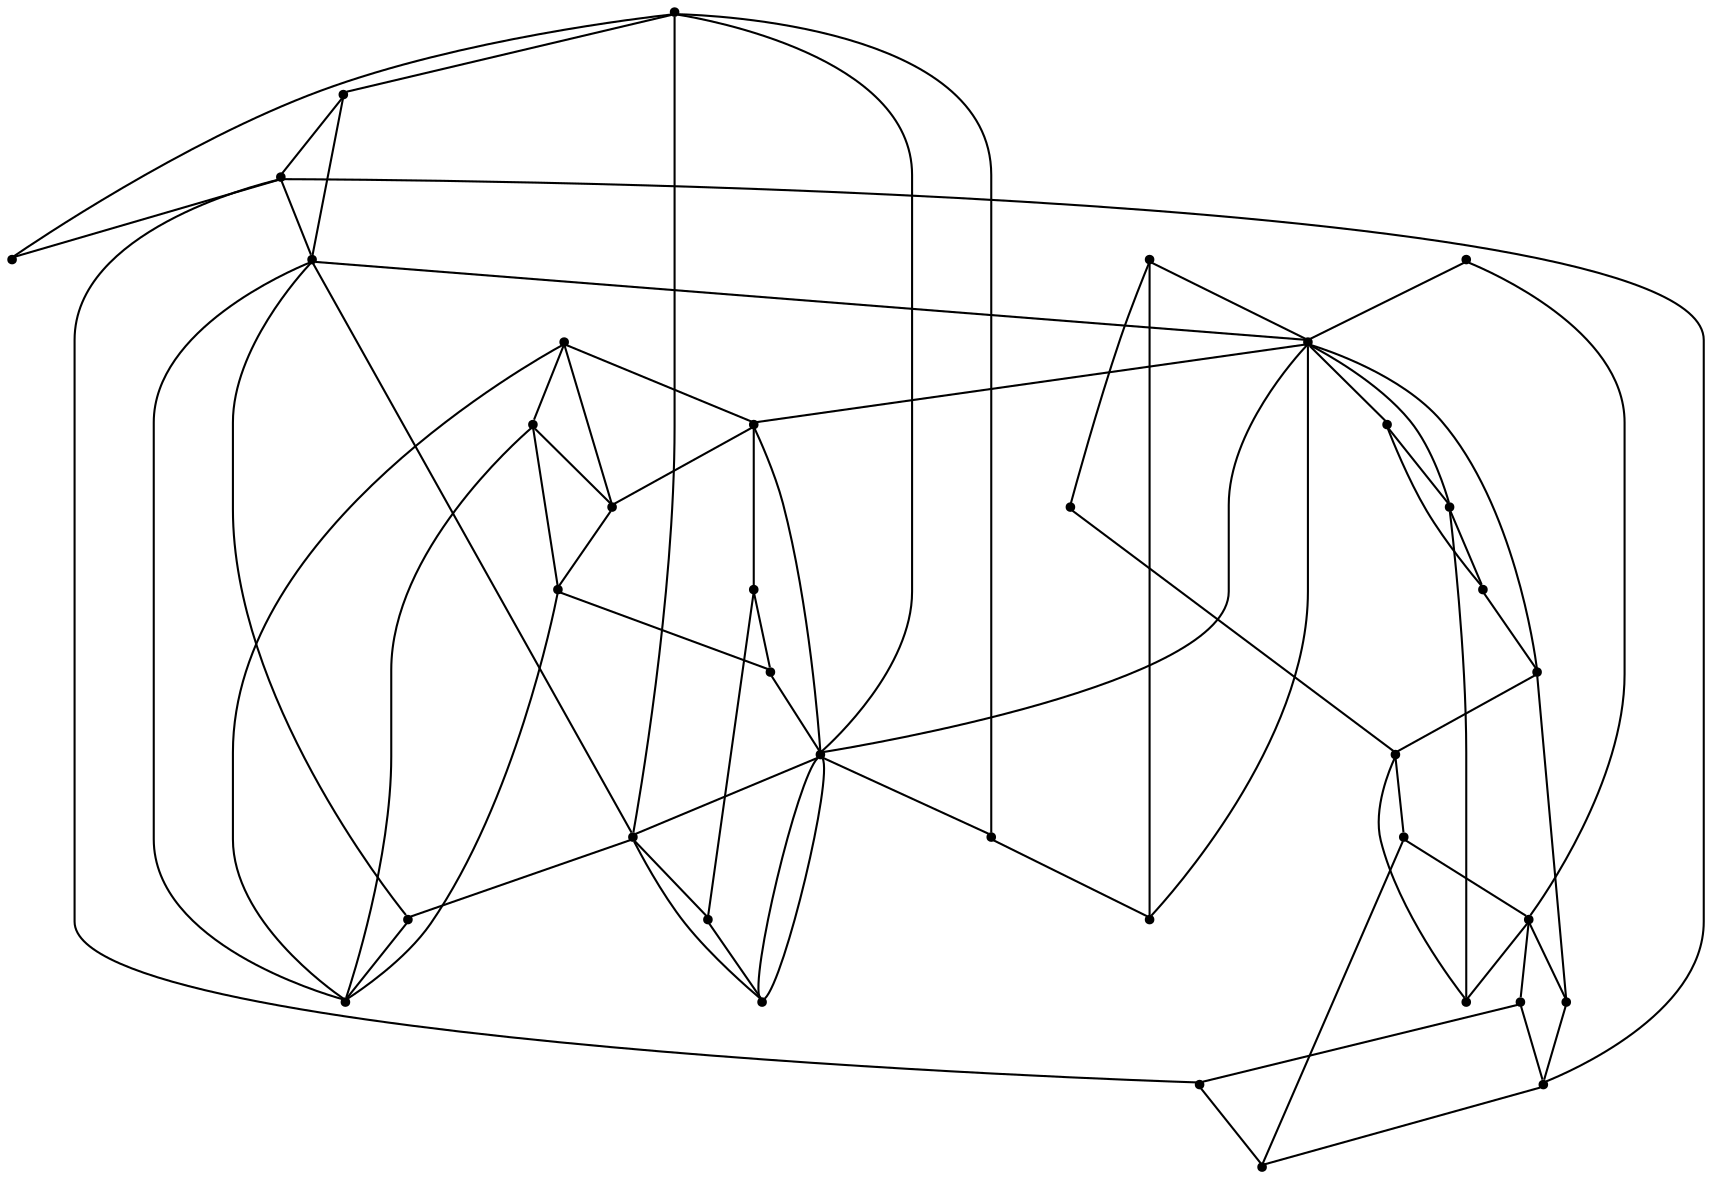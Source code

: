 graph {
  node [shape=point,comment="{\"directed\":false,\"doi\":\"10.1007/978-3-319-50106-2_37\",\"figure\":\"1 (4)\"}"]

  v0 [pos="1633.5986914295454,390.44464446834695"]
  v1 [pos="1596.8804498677387,474.42053836256855"]
  v2 [pos="1591.873307092953,350.9659253451161"]
  v3 [pos="1583.5720935161623,522.9442652102315"]
  v4 [pos="1556.2853496557263,419.6583554887352"]
  v5 [pos="1537.7960951780046,509.03383343825567"]
  v6 [pos="1513.2535412775308,435.7147428807542"]
  v7 [pos="1527.2765678556136,323.29200488500544"]
  v8 [pos="1514.9402240569675,368.55699244097787"]
  v9 [pos="1288.5500686553482,418.55396538535405"]
  v10 [pos="1397.5392812327832,385.19279039391404"]
  v11 [pos="1360.9585178300397,421.9002012674552"]
  v12 [pos="1465.628296370091,441.66145882203773"]
  v13 [pos="1468.3005996238455,498.1656886369253"]
  v14 [pos="1443.5872790276437,310.2817197219348"]
  v15 [pos="1432.206255822282,553.1071846767622"]
  v16 [pos="1428.7589051394166,463.50228650219486"]
  v17 [pos="1415.499384692632,505.73338065578787"]
  v18 [pos="1391.7769942036255,354.8144479312345"]
  v19 [pos="1389.828645085362,279.25638893564974"]
  v20 [pos="1370.4245440422203,472.8109842145333"]
  v21 [pos="1369.4379697416373,523.0775449002756"]
  v22 [pos="1356.5025912540677,543.2640765803426"]
  v23 [pos="1354.166734318353,361.390427141925"]
  v24 [pos="1340.017580113766,318.3726585201156"]
  v25 [pos="1325.2027505585083,493.9816220315313"]
  v26 [pos="1319.2581237416023,276.1183707754235"]
  v27 [pos="1305.7580483106665,510.30075354533574"]
  v28 [pos="1302.2792531552495,327.68845420258816"]
  v29 [pos="1277.8077593115531,309.2900069137626"]
  v30 [pos="1249.1457887415647,504.0541583014529"]
  v31 [pos="1584.449263944096,304.2809224942092"]
  v32 [pos="1489.7623264810647,266.2126884686106"]
  v33 [pos="1445.2812108866983,259.96186464677544"]
  v34 [pos="1245.3524852722142,357.05128618343207"]
  v35 [pos="1236.2052595921616,424.8964507879137"]
  v36 [pos="1222.1154969697045,464.69417319598676"]

  v36 -- v9 [id="-6",pos="1222.1154969697045,464.69417319598676 1225.645131065071,458.32240568595313 1225.645131065071,458.32240568595313 1225.645131065071,458.32240568595313 1229.1791209670496,451.95063817591955 1236.2385799230353,439.20293816553846 1247.311103919936,431.51430245847735 1258.3920215879725,423.82566675141624 1273.4694713083225,421.1877653670474 1281.0081325800797,419.8709289638391 1288.5500686553482,418.55396538535405 1288.5500686553482,418.55396538535405 1288.5500686553482,418.55396538535405"]
  v36 -- v30 [id="-7",pos="1222.1154969697045,464.69417319598676 1223.9199772929267,468.411379360396 1223.9199772929267,468.411379360396 1223.9199772929267,468.411379360396 1225.7368255633912,472.1244205344913 1229.3541162925542,479.55053467650123 1233.9839889851385,486.4348821395148 1238.6139888545583,493.32339459284225 1244.256443510564,499.6618103865456 1249.1457887415647,504.0541583014529"]
  v1 -- v5 [id="-8",pos="1596.8804498677387,474.42053836256855 1595.2774911758916,475.6112394946495 1594.9483316930925,475.8559041108305 1594.070573072295,476.5083430873133 1591.2660694981466,478.59614781205806 1585.6359509951744,482.77175726154763 1575.7927182892097,488.5434482281906 1565.941091912109,494.31097420451965 1551.863888002147,501.6703849138691 1544.8335525414668,505.3500743716342 1537.7960951780046,509.03383343825567 1537.7960951780046,509.03383343825567 1537.7960951780046,509.03383343825567"]
  v34 -- v29 [id="-13",pos="1245.3524852722142,357.05128618343207 1245.9068173034955,353.536082049246 1245.9068173034955,353.536082049246 1245.9068173034955,353.536082049246 1246.4694476232864,350.02308758549367 1247.5903842504651,342.9928700800367 1252.9953997547868,335.0375478176105 1258.4004152591087,327.0738637807374 1268.1061698060105,318.185074986895 1272.9569486616774,313.73025221727954 1277.8077275173441,309.29208940891954 1272.9569486616774,313.73025221727954 1272.9569486616774,313.73025221727954 1277.8077593115531,309.2900069137626 1277.8077593115531,309.2900069137626 1277.8077593115531,309.2900069137626"]
  v9 -- v34 [id="-26",pos="1288.5500686553482,418.55396538535405 1283.4378460203166,413.5491731313912 1283.4378460203166,413.5491731313912 1283.4378460203166,413.5491731313912 1278.3286438351254,408.5442854959709 1268.1019729704424,398.53447843131096 1260.8966421842576,388.2788097628553 1253.703901904777,378.03147107502747 1249.528177691391,367.5382389895847 1247.4404427615334,362.29581973099647 1245.3483838192724,357.0492036882751 1247.4404427615334,362.29581973099647 1247.4404427615334,362.29581973099647 1245.3524852722142,357.05128618343207 1245.3524852722142,357.05128618343207 1245.3524852722142,357.05128618343207"]
  v9 -- v15 [id="-30",pos="1288.5500686553482,418.55396538535405 1283.4378460203166,430.1098422895816 1283.4378460203166,430.1098422895816 1283.4378460203166,430.1098422895816 1278.3286438351254,441.66568739999 1268.1019729704424,464.78160619875905 1269.9606624197522,484.4595003594256 1271.8234215277946,504.13739452009213 1285.7798074441305,520.38142903297 1300.5905673406553,531.370549316318 1315.3970032247767,542.359669599666 1331.0662067602232,548.089678869351 1353.1489381046804,550.840098579833 1375.231542272302,553.5863215061819 1403.7194077546335,553.348789883014 1417.9634676726348,553.227941576273 1432.206255822282,553.1071846767622 1432.206255822282,553.1071846767622 1432.206255822282,553.1071846767622"]
  v9 -- v24 [id="-33",pos="1288.5500686553482,418.55396538535405 1295.793965816867,412.65319151279994 1295.793965816867,412.65319151279994 1295.793965816867,412.65319151279994 1303.0450802637943,406.75232225878835 1317.5349730046155,394.9422537701373 1325.9904520827413,380.57348230071955 1334.450127996435,366.20467903748255 1336.867123753132,349.2730395969841 1338.1965032135245,338.4756042495322 1339.5258826739168,327.68236568621336 1339.7718426735723,323.03166119656873 1340.017580113766,318.3726585201156"]
  v27 -- v20 [id="-37",pos="1305.7580483106665,510.30075354533574 1311.096391359032,509.71733696320064 1311.096391359032,509.71733696320064 1311.096391359032,509.71733696320064 1316.4347662016064,509.13392038106554 1327.1155855454879,507.9670872167953 1337.8922962232577,501.71616801350257 1348.6732037365957,495.46941380052374 1359.545805748254,484.14273853883634 1364.9883384190175,478.4752359176788 1370.4245440422203,472.8109842145333 1370.4245440422203,472.8109842145333 1370.4245440422203,472.8109842145333"]
  v25 -- v20 [id="-40",pos="1325.2027505585083,493.9816220315313 1328.699064323001,494.1149653092138 1328.699064323001,494.1149653092138 1328.699064323001,494.1149653092138 1332.19134022297,494.24834038071555 1339.1799616816404,494.51086194576675 1346.7144261178296,490.9811757269397 1354.253214566422,487.4556544984265 1362.3378459925336,480.13376049572116 1366.384231364322,476.4706992053924 1370.4245440422203,472.8109842145333 1370.4245440422203,472.8109842145333 1370.4245440422203,472.8109842145333"]
  v24 -- v23 [id="-44",pos="1340.017580113766,318.3726585201156 1342.0929470963813,320.8896798039243 1342.0929470963813,320.8896798039243 1342.0929470963813,320.8896798039243 1344.1683458732055,323.4067328815523 1348.3190162500184,328.44497223330285 1350.681834674837,335.61686299707014 1353.0363866053551,342.7887537608374 1353.599016925146,352.08593416217434 1353.886563749976,356.74080364213285 1354.166734318353,361.390427141925 1354.166734318353,361.390427141925 1354.166734318353,361.390427141925"]
  v4 -- v10 [id="-46",pos="1556.2853496557263,419.6583554887352 1544.1595328732014,411.50365293187923 1529.3930646770161,404.2843483488081 1512.2409275199002,398.45925425510757 1476.4058485686032,386.28921177718377 1435.964266534299,382.1779351263149 1397.5392812327832,385.19279039391404"]
  v23 -- v19 [id="-48",pos="1354.166734318353,361.390427141925 1356.0827805204262,351.58162060218376 1356.0827805204262,351.58162060218376 1356.0827805204262,351.58162060218376 1357.999716960347,341.7634984734199 1361.8295201814565,322.14811096128074 1367.7721121689963,308.4586144388557 1373.7189009921044,294.77741610323926 1381.770212087342,287.0096137863952 1385.7958676349608,283.138239392734 1389.8297896768804,279.2543064404929 1385.7958676349608,283.138239392734 1385.7958676349608,283.138239392734 1389.828645085362,279.25638893564974 1389.828645085362,279.25638893564974 1389.828645085362,279.25638893564974"]
  v22 -- v20 [id="-49",pos="1356.5025912540677,543.2640765803426 1355.1658355372224,538.1425056284952 1355.1658355372224,538.1425056284952 1355.1658355372224,538.1425056284952 1353.8406529123981,533.0209028828286 1351.1736274973127,522.7777291853147 1353.490662261389,511.03849732581875 1355.811893861033,499.2909354856951 1363.1171856398391,486.0514804739035 1366.7718663586083,479.4296863697603 1370.4245440422203,472.8109842145333 1370.4245440422203,472.8109842145333 1370.4245440422203,472.8109842145333"]
  v1 -- v4 [id="-56",pos="1596.8804498677387,474.42053836256855 1593.5045037975665,454.5041827856912 1579.580964761942,435.3224602971017 1556.2853496557263,419.6583554887352"]
  v21 -- v16 [id="-60",pos="1369.4379697416373,523.0775449002756 1372.2269895360762,517.1100040074227 1372.2269895360762,517.1100040074227 1372.2269895360762,517.1100040074227 1375.0190297803556,511.1424631145698 1380.5949709514493,499.2115463191779 1390.4839873181566,489.2850708546148 1400.368934026131,479.35446219355697 1414.5628862709862,471.4282948633279 1421.6639320521465,467.4693602916177 1428.7589051394166,463.50228650219486 1428.7589051394166,463.50228650219486 1428.7589051394166,463.50228650219486"]
  v11 -- v10 [id="-61",pos="1360.9585178300397,421.9002012674552 1362.504447646902,417.87052544804743 1362.504447646902,417.87052544804743 1362.504447646902,417.87052544804743 1364.054733270377,413.83242426655426 1367.1511076817587,405.7645518841957 1373.2478379937982,399.64700775240476 1379.3446954826732,393.52526683648074 1388.441908872206,389.35798736761893 1392.9844110788736,387.2785126235019 1394.40779806628,386.6273752064923 1394.9415681865576,386.3831986751137 1397.5392812327832,385.19279039391404"]
  v20 -- v21 [id="-63",pos="1370.4245440422203,472.8109842145333 1370.6642405827324,477.32916411733953 1370.6642405827324,477.32916411733953 1370.6642405827324,477.32916411733953 1370.8976100756838,481.8464935354824 1371.368418720319,490.88115237176817 1371.205886724683,499.2573612126306 1371.0392850703147,507.63360184731215 1370.234891586436,515.3555892707035 1369.838990097849,519.214468693423 1369.4379697416373,523.0775449002756 1369.4379697416373,523.0775449002756 1369.4379697416373,523.0775449002756"]
  v3 -- v1 [id="-64",pos="1583.5720935161623,522.9442652102315 1595.4227379056993,507.2577872881126 1599.6265482514725,490.5983366887082 1596.8804498677387,474.42053836256855"]
  v3 -- v30 [id="-65",pos="1583.5720935161623,522.9442652102315 1580.4643073190368,527.0520292299951 1576.784774373659,531.1368529414598 1572.554668883197,535.1210436094191 1522.505115551025,582.252964228224 1414.2544824451513,597.5343772774885 1330.9078716001554,569.2302158880308 1286.8831955614164,554.2065172125447 1258.7338166083214,530.2365576252769 1249.1457887415647,504.0541583014529"]
  v22 -- v17 [id="-67",pos="1356.5025912540677,543.2640765803426 1360.0332745583262,542.063700936827 1360.0332745583262,542.063700936827 1360.0332745583262,542.063700936827 1363.2213434680282,540.7468327397995 1369.6015509461652,538.1131281395637 1378.3570401789893,536.5462333484267 1387.108459753081,534.9793385572896 1398.2268945875594,534.4750885849373 1404.8112208865066,529.5160158429696 1411.399871197857,524.5611398851352 1413.454285796841,515.147244373552 1414.4752614313986,510.4423950098269 1415.499384692632,505.73338065578787 1415.499384692632,505.73338065578787 1415.499384692632,505.73338065578787"]
  v18 -- v33 [id="-68",pos="1391.7769942036255,354.8144479312345 1390.484114494992,348.581142503773 1390.484114494992,348.581142503773 1390.484114494992,348.581142503773 1389.1838585299051,342.3510482520497 1386.595937106436,329.89089154242225 1395.5140855117315,314.0844035692361 1404.4321067401916,298.2695856154222 1424.8603946329847,279.1209631628103 1435.0702781553955,269.5362076669005 1445.2802888546416,259.95978215161847 1435.0702781553955,269.5362076669005 1435.0702781553955,269.5362076669005 1445.2812108866983,259.96186464677544 1445.2812108866983,259.96186464677544 1445.2812108866983,259.96186464677544"]
  v10 -- v5 [id="-71",pos="1397.5392812327832,385.19279039391404 1407.132452486151,386.8909459675767 1407.132452486151,386.8909459675767 1407.132452486151,386.8909459675767 1416.7256555337274,388.5912158302155 1435.9120616288803,392.0000537423017 1457.5946946491822,395.8630981553351 1479.2813973282168,399.7303393525016 1503.4644541092357,404.06014882506224 1521.6381510641318,415.5493222966294 1539.7993846891593,427.0426925523296 1551.9596521592,445.6954268070362 1553.6474159417378,462.46873302796877 1555.3393765598437,479.2420392489014 1546.5672271615824,494.13588564224074 1542.1789904562502,501.5911547164478 1537.7960951780046,509.03383343825567 1537.7960951780046,509.03383343825567 1537.7960951780046,509.03383343825567"]
  v10 -- v6 [id="-73",pos="1397.5392812327832,385.19279039391404 1402.3649744576683,388.2119791549181 1402.3649744576683,388.2119791549181 1402.3649744576683,388.2119791549181 1407.1948963123302,391.2290854207652 1416.8548671984895,397.2716597269063 1435.3369679792204,401.4597641473375 1453.8106750888153,405.64786856776874 1481.1192297765215,407.9774016998145 1495.5756750096336,413.3781859717878 1510.0280505840133,418.77897024376114 1511.6449768692355,427.24690425298644 1512.4492431762785,431.48085536068953 1513.2535412775308,435.7147428807542 1513.2535412775308,435.7147428807542 1513.2535412775308,435.7147428807542"]
  v16 -- v15 [id="-87",pos="1428.7589051394166,463.50228650219486 1430.4944556178543,473.6496654224896 1430.4944556178543,473.6496654224896 1430.4944556178543,473.6496654224896 1432.232327073538,483.80117753927897 1435.699549136934,504.09580820459166 1436.2704459510257,519.0313362948891 1436.8497364362536,533.9668643851865 1434.5285048366093,543.5349599198407 1433.3658542074209,548.3231408836625 1433.0037976541535,549.8181558109522 1432.8680264466782,550.378786408686 1432.206255822282,553.1071846767622"]
  v15 -- v3 [id="-96",pos="1432.206255822282,553.1071846767622 1444.2509195489479,553.3028955050133 1444.2509195489479,553.3028955050133 1444.2509195489479,553.3028955050133 1456.2986355196635,553.494596337819 1480.3899978023621,553.8821470968346 1499.4014085720105,552.0902156534712 1518.4044256705226,550.2941351167036 1532.3399545858535,546.3310355546795 1545.5171280317193,541.1094412476606 1558.6941743007496,535.8878469406417 1571.1337221013198,529.4160560754366 1577.3512704069853,526.182243137991 1583.5731427250544,522.9442652102315 1577.3512704069853,526.182243137991 1577.3512704069853,526.182243137991 1583.5720935161623,522.9442652102315 1583.5720935161623,522.9442652102315 1583.5720935161623,522.9442652102315"]
  v33 -- v14 [id="-100",pos="1445.2812108866983,259.96186464677544 1446.342978491209,265.43143484656605 1446.342978491209,265.43143484656605 1446.342978491209,265.43143484656605 1447.409737786509,270.8988907573806 1449.5351170596437,281.8379993631429 1449.251767070382,290.2267349687661 1448.9724867398527,298.6154705743894 1446.2804074881942,304.4455031992459 1444.934367862365,307.3667511002353 1443.5872790276437,310.2817197219348 1443.5872790276437,310.2817197219348 1443.5872790276437,310.2817197219348"]
  v13 -- v12 [id="-109",pos="1468.3005996238455,498.1656886369253 1466.5086462189097,491.314692890242 1466.5086462189097,491.314692890242 1466.5086462189097,491.314692890242 1464.7125277726147,484.46783034005335 1461.1285573743255,470.7658388466867 1460.6784785538598,461.3477783447896 1460.232596568962,451.93388283320644 1462.9330694917567,446.7956519201035 1464.279109117586,444.2285871648898 1465.628296370091,441.66145882203773 1465.628296370091,441.66145882203773 1465.628296370091,441.66145882203773"]
  v32 -- v7 [id="-112",pos="1489.7623264810647,266.2126884686106 1494.5005220431976,268.8276506124338 1494.5005220431976,268.8276506124338 1494.5005220431976,268.8276506124338 1499.2304829052384,271.43639706460556 1508.698671123621,276.66628955843294 1514.9496669369955,286.1760434348738 1521.2048595859383,295.6857655174954 1524.242732653038,309.49197715016663 1525.7596979456391,316.38881958412185 1527.2765678556136,323.29200488500544 1527.2765678556136,323.29200488500544 1527.2765678556136,323.29200488500544"]
  v33 -- v19 [id="-120",pos="1445.2812108866983,259.96186464677544 1438.1375290714716,261.18498876792137 1438.1375290714716,261.18498876792137 1438.1375290714716,261.18498876792137 1431.0030357826022,262.41432858071903 1416.7257827105627,264.8688114221811 1407.4825703139954,268.0818312018765 1398.2394850942637,271.2989205904282 1394.0262437144359,275.2786801137079 1391.9301151134423,277.2664932771004 1389.828645085362,279.25638893564974 1389.828645085362,279.25638893564974 1389.828645085362,279.25638893564974"]
  v5 -- v13 [id="-133",pos="1537.7960951780046,509.03383343825567 1530.318733140908,509.61725002039077 1530.318733140908,509.61725002039077 1530.318733140908,509.61725002039077 1522.8467125308982,510.20066660252587 1507.9026713108785,511.36749976679613 1496.3174974904975,509.55474337186337 1484.7365205056844,507.7461519672445 1476.5184805792428,502.95793920960347 1472.4095242044398,500.5576012422217 1468.3005996238455,498.1656886369253 1468.3005996238455,498.1656886369253 1468.3005996238455,498.1656886369253"]
  v4 -- v2 [id="-138",pos="1556.2853496557263,419.6583554887352 1560.8028934084475,414.9284525954885 1560.8028934084475,414.9284525954885 1560.8028934084475,414.9284525954885 1565.3244114372746,410.198581496061 1574.359181000628,400.73470610071126 1580.2975761526,389.2830175419691 1586.227704810271,377.8354939735408 1589.0489957266916,364.40851901616696 1590.4618031911036,357.6825365665384 1591.8744834786803,350.9648840975376 1590.4618031911036,357.6825365665384 1590.4618031911036,357.6825365665384 1591.873307092953,350.9659253451161 1591.873307092953,350.9659253451161 1591.873307092953,350.9659253451161"]
  v31 -- v2 [id="-140",pos="1584.449263944096,304.2809224942092 1586.761084457921,309.19623104406196 1586.761084457921,309.19623104406196 1586.761084457921,309.19623104406196 1589.0698527276966,314.10112711813 1593.6955285847127,323.9359092081494 1594.929143888052,331.716206495935 1596.1708985088567,339.4923387934068 1594.0163957404163,345.23067804371954 1592.9454396095484,348.10194606094245 1591.873307092953,350.9659253451161 1591.873307092953,350.9659253451161 1591.873307092953,350.9659253451161"]
  v2 -- v10 [id="-143",pos="1591.873307092953,350.9659253451161 1587.7988474347508,354.4695803744814 1587.7988474347508,354.4695803744814 1587.7988474347508,354.4695803744814 1583.731477885122,357.9742448576059 1575.592669127132,364.9794406273604 1563.3199773346014,370.71361488735926 1551.042961529667,376.44362415704427 1534.6403291844929,380.9026119169736 1514.9705239380005,381.30267354384046 1495.300718691508,381.7027351707073 1472.3595437081292,378.03970567419765 1452.2522501478752,378.0063539578674 1432.1323660809169,377.9813640159841 1414.8337729303794,381.58605185428024 1406.1824415257443,383.38631327827136 1397.5392812327832,385.19279039391404 1397.5392812327832,385.19279039391404 1397.5392812327832,385.19279039391404"]
  v1 -- v15 [id="-144",pos="1596.8804498677387,474.42053836256855 1592.416129620631,480.5255875234178 1592.416129620631,480.5255875234178 1592.416129620631,480.5255875234178 1587.9529857592506,486.63899845871407 1579.0181771885182,498.8532935645458 1569.4333678120777,508.3296957246564 1559.8485584356374,517.8060978847669 1549.6134938998182,524.5404103150233 1536.7739749519283,531.4539127102339 1523.9427224983392,538.3632819089501 1508.5070156326794,545.4518092788013 1490.6415953267826,549.0898488334276 1472.7804990332893,552.727888388054 1452.4938861351272,552.9154083336362 1442.350643274464,553.0112666984937 1432.206255822282,553.1071846767622 1432.206255822282,553.1071846767622 1432.206255822282,553.1071846767622"]
  v31 -- v8 [id="-146",pos="1584.449263944096,304.2809224942092 1579.5141668465617,312.5884089948926 1579.5141668465617,312.5884089948926 1579.5141668465617,312.5884089948926 1574.5883536580113,320.89378120659984 1564.7200671154737,337.5087224141474 1553.1348932950928,348.2227943676833 1541.5539163102799,358.9327013309054 1528.2476583764874,363.7500690207436 1521.5965642389574,366.15460377225844 1514.9402240569675,368.55699244097787 1514.9402240569675,368.55699244097787 1514.9402240569675,368.55699244097787"]
  v14 -- v7 [id="-148",pos="1443.5872790276437,310.2817197219348 1472.6223723131534,311.6377887326565 1501.1661906401562,315.98237741095966 1527.2765678556136,323.29200488500544"]
  v2 -- v0 [id="-149",pos="1591.873307092953,350.9659253451161 1609.2394785375138,361.94538818641263 1623.5436929757989,375.10620600224803 1633.5986914295454,390.44464446834695"]
  v9 -- v29 [id="-152",pos="1288.5500686553482,418.55396538535405 1288.1510195400851,407.6315485346665 1288.1510195400851,407.6315485346665 1288.1510195400851,407.6315485346665 1287.7468515571973,396.7090998901598 1286.950851744455,374.86006940465165 1285.158930133728,356.6490466799507 1283.3710781817338,338.43385896493584 1280.583107596187,323.8650725789942 1279.1996779807514,316.57233350848605 1277.8077275173441,309.29208940891954 1279.1996779807514,316.57233350848605 1279.1996779807514,316.57233350848605 1277.8077593115531,309.2900069137626 1277.8077593115531,309.2900069137626 1277.8077593115531,309.2900069137626"]
  v24 -- v14 [id="-153",pos="1340.017580113766,318.3726585201156 1372.9748783915081,311.33812741402886 1408.6355267059073,308.64292096377005 1443.5872790276437,310.2817197219348"]
  v7 -- v2 [id="-159",pos="1527.2765678556136,323.29200488500544 1551.345893943408,330.02145350115336 1573.3563897767701,339.24779388300385 1591.873307092953,350.9659253451161"]
  v18 -- v8 [id="-162",pos="1391.7769942036255,354.8144479312345 1402.1392588881063,353.61463481929354 1411.939674779865,353.0152674970958 1420.809685248793,353.0152674970958 1448.3782797738268,353.0152674970958 1482.6249255747853,358.261003112575 1514.9402240569675,368.55699244097787"]
  v35 -- v23 [id="-164",pos="1236.2052595921616,424.8964507879137 1259.4161615245278,393.3336491911856 1307.8348471449708,372.15503251708327 1354.166734318353,361.390427141925"]
  v26 -- v33 [id="-167",pos="1319.2581237416023,276.1183707754235 1358.5246224509133,263.4378859987511 1401.4274745082591,257.02789120256205 1445.2812108866983,259.96186464677544"]
  v32 -- v31 [id="-168",pos="1489.7623264810647,266.2126884686106 1521.6268807420809,273.1164006402332 1553.5233992759543,285.42065568484577 1584.449263944096,304.2809224942092"]
  v36 -- v35 [id="-174",pos="1222.1154969697045,464.69417319598676 1222.3502070784134,449.95971904736973 1227.5125655231107,436.71642426556673 1236.2052595921616,424.8964507879137"]
  v33 -- v32 [id="-176",pos="1445.2812108866983,259.96186464677544 1460.0249686228524,260.9474833180569 1474.886503178766,262.99264984181923 1489.7623264810647,266.2126884686106"]
  v29 -- v19 [id="-177",pos="1277.8077593115531,309.2900069137626 1310.880767934448,292.78906601858966 1349.6917212917715,282.684354065051 1389.828645085362,279.25638893564974"]
  v9 -- v22 [id="-178",pos="1288.5500686553482,418.55396538535405 1286.6924284149306,428.23454745230225 1286.6924284149306,428.23454745230225 1286.6924284149306,428.23454745230225 1284.8338661424564,437.91096452893663 1281.1208112562404,457.27216045665233 1282.6127227122686,474.73723659551933 1284.1046341682968,492.2023127343863 1290.8055816253018,507.77123729058536 1303.9910215654684,518.8770408903604 1317.1723918469022,529.9828444901354 1336.8380002578265,536.6254953396672 1346.672839292655,539.9468048675235 1356.5025912540677,543.2640765803426 1356.5025912540677,543.2640765803426 1356.5025912540677,543.2640765803426"]
  v30 -- v9 [id="-179",pos="1249.1457887415647,504.0541583014529 1240.4705254574087,480.367409299409 1246.8944294282328,454.888523401313 1270.5941302368587,432.56845832753845 1275.9345829411757,427.53936216300025 1281.937937827935,422.872867104777 1288.5500686553482,418.55396538535405"]
  v29 -- v28 [id="-183",pos="1277.8077593115531,309.2900069137626 1280.9081715874586,312.7634339695331 1284.0087428344084,316.2431085107744 1288.0926453726386,319.3143914445211 1292.1684085934032,322.381509387954 1297.2275031054485,325.0319057432645 1302.2792531552495,327.68845420258816"]
  v23 -- v18 [id="-185",pos="1354.166734318353,361.390427141925 1367.0852640102314,358.389840207103 1379.8057874288913,356.2004466709751 1391.7769942036255,354.8144479312345"]
  v27 -- v11 [id="-197",pos="1305.7580483106665,510.30075354533574 1290.982945725282,490.41569277268377 1292.6823387624574,467.0522286615916 1313.9551994418944,447.2289380880238 1325.770775098178,436.2187832933994 1342.1491888166101,427.67907455389764 1360.9585178300397,421.9002012674552"]
  v26 -- v9 [id="-201",pos="1319.2581237416023,276.1183707754235 1319.7432447480646,278.9557823494365 1319.8433517953326,279.5383842149548 1320.1103039213806,281.09198918967047 1320.9646779015698,286.06358869639905 1322.6732986851123,296.0150541028454 1322.9066681780637,314.23857179848807 1323.135840835447,332.45372771968374 1321.8939590378068,358.94929770452256 1315.9180467193933,377.7103852950284 1309.9462040597123,396.47983465998124 1299.244527714826,407.5147698367819 1293.897886377951,413.0364024154961 1288.5500686553482,418.55396538535405 1288.5500686553482,418.55396538535405 1288.5500686553482,418.55396538535405"]
  v27 -- v22 [id="-203",pos="1305.7580483106665,510.30075354533574 1315.6074997437668,523.5660972502044 1332.885730312475,535.2901594404789 1356.5025912540677,543.2640765803426"]
  v25 -- v21 [id="-208",pos="1325.2027505585083,493.9816220315313 1333.2272513968956,505.43623074966433 1347.652386119576,515.5788816113761 1369.4379697416373,523.0775449002756"]
  v1 -- v0 [id="-210",pos="1596.8804498677387,474.42053836256855 1602.2219723369892,468.73637578015536 1602.2219723369892,468.73637578015536 1602.2219723369892,468.73637578015536 1607.5603471795637,463.0522131977423 1618.2411665234451,451.6838562390969 1624.3629506720577,437.68595967052954 1630.4764683263695,423.69222809227614 1632.0434141152812,407.0689569041008 1632.8184297501832,398.75525471176576 1633.5977693974887,390.44568571592544 1632.8184297501832,398.75525471176576 1632.8184297501832,398.75525471176576 1633.5986914295454,390.44464446834695 1633.5986914295454,390.44464446834695 1633.5986914295454,390.44464446834695"]
  v17 -- v13 [id="-214",pos="1415.499384692632,505.73338065578787 1433.7390368135361,506.1534961743655 1452.4617790234988,503.5393935592328 1468.3005996238455,498.1656886369253"]
  v34 -- v28 [id="-220",pos="1245.3524852722142,357.05128618343207 1261.6733261404172,345.4728746847252 1281.1079848879667,336.00662005957315 1302.2792531552495,327.68845420258816"]
  v6 -- v11 [id="-228",pos="1513.2535412775308,435.7147428807542 1505.4181220457208,430.9713521982302 1496.2163153106471,426.74053068715517 1485.7699594701107,423.2295644354243 1446.1870654147071,409.929653826949 1398.701993477789,410.31057280925995 1360.9585178300397,421.9002012674552"]
  v15 -- v5 [id="-230",pos="1432.206255822282,553.1071846767622 1470.7675518281758,551.2007269331483 1507.2179192554743,539.3564851754805 1528.6518263593753,519.381195481255 1532.2585608928239,516.0203297266534 1535.3023730386344,512.557574956905 1537.7960951780046,509.03383343825567"]
  v22 -- v15 [id="-231",pos="1356.5025912540677,543.2640765803426 1380.403352773225,551.3002864380353 1406.7683925273684,554.3703420897781 1432.206255822282,553.1071846767622"]
  v21 -- v11 [id="-237",pos="1369.4379697416373,523.0775449002756 1416.6255673642709,539.271758498483 1480.0440768100855,530.2329346718833 1509.3528687648968,502.34965986086183 1538.6700543908444,474.46641684365954 1522.8467125308982,438.24858309491447 1474.026450489662,421.504431806179 1437.9928956656054,409.146812298208 1393.9995091188384,410.83749881633923 1360.9585178300397,421.9002012674552"]
  v5 -- v6 [id="-238",pos="1537.7960951780046,509.03383343825567 1555.589067714485,483.8681066510022 1545.5676100325354,455.2831440163707 1513.2535412775308,435.7147428807542"]
  v7 -- v8 [id="-250",pos="1527.2765678556136,323.29200488500544 1527.1058647483037,327.0696352027851 1526.9349390815319,330.84937980954095 1524.8803973057124,338.39214547415867 1522.8217858711605,345.94324111940415 1518.883627986294,357.24909142952214 1516.9167110500625,362.9040672859189 1514.9402240569675,368.55699244097787 1514.9402240569675,368.55699244097787 1514.9402240569675,368.55699244097787"]
  v25 -- v11 [id="-265",pos="1325.2027505585083,493.9816220315313 1313.606023537679,477.42069683847967 1315.2162782368644,458.1076022164423 1332.483083883368,441.6865759391978 1340.1569002367291,434.38705122064096 1350.168076892948,428.37899739687236 1360.9585178300397,421.9002012674552"]
  v5 -- v12 [id="-267",pos="1537.7960951780046,509.03383343825567 1532.7982999006201,507.3252335949891 1532.7982999006201,507.3252335949891 1532.7982999006201,507.3252335949891 1527.8100428858904,505.6166655455417 1517.8293320208627,502.2036626431417 1509.4445632632173,494.0524586606864 1501.0641185179752,485.89708968791723 1494.2797430569506,473.0076846254066 1488.1912792392116,465.9191572555553 1482.0986185859047,458.83062988570407 1476.6976727403155,457.54291662087377 1473.0471888571144,454.46746869681317 1469.4048442913784,451.3920207727526 1467.5129616880304,446.5246414053286 1465.628296370091,441.66145882203773"]
  v15 -- v12 [id="-281",pos="1432.206255822282,553.1071846767622 1436.4704951131032,547.2563310745638 1436.4704951131032,547.2563310745638 1436.4704951131032,547.2563310745638 1440.7295201536735,541.405473498138 1449.2600335646825,529.6995933549723 1453.1398172821025,519.1563495919438 1457.023670658255,508.60897263242066 1456.2444581877849,499.22009885654 1455.9902316938287,488.54354360964817 1455.7277387055717,477.86695656893716 1455.9902316938287,465.90268805721496 1457.6779954763665,457.87652916563366 1459.3699560944722,449.84617348991924 1462.5037204954604,445.7538956405265 1465.628296370091,441.66145882203773"]
  v28 -- v24 [id="-293",pos="1302.2792531552495,327.68845420258816 1314.4171604588976,324.5776232010934 1326.9722115707525,321.1462450876729 1340.017580113766,318.3726585201156"]
  v10 -- v9 [id="-294",pos="1397.5392812327832,385.19279039391404 1356.103930073074,388.438905013907 1317.0076326431345,399.95891012597804 1288.5500686553482,418.55396538535405"]
  v27 -- v25 [id="-311",pos="1305.7580483106665,510.30075354533574 1310.14625322179,508.7630136863959 1314.542756421423,507.22114063096126 1317.7848754861684,504.5040726368095 1321.027121727749,501.78283965234385 1323.110786998874,497.88224673884713 1325.2027505585083,493.9816220315313"]
  v17 -- v16 [id="-315",pos="1415.499384692632,505.73338065578787 1415.4457458751658,503.76550619125493 1415.4345086094759,503.36114842457005 1415.4045425676356,502.2828610467438 1415.3212417404513,498.83237323151883 1415.1462464149467,491.93136580724973 1417.3549265152658,484.8886533308512 1419.5636066155848,477.85427083508034 1424.1643558128635,470.6782150809992 1426.4647304115028,467.09018720395864 1428.7589051394166,463.50228650219486 1428.7589051394166,463.50228650219486 1428.7589051394166,463.50228650219486"]
  v15 -- v12 [id="-89",pos="1432.206255822282,553.1071846767622 1433.3658542074209,548.3231408836625 1433.3658542074209,548.3231408836625 1433.3658542074209,548.3231408836625 1438.6374612114125,542.384786716826 1445.0676491858599,531.6581879985292 1448.1473634318047,520.2815328530753 1451.2186840066133,508.9048459138021 1450.9311371817835,496.8781025473718 1450.8894231797738,483.8845091393758 1450.8477091777638,470.89091573137983 1451.0477583398415,456.9305358694566 1452.3937979656707,449.1877552883151 1453.7398375915,441.44494291335434 1456.2236011867801,439.9155330350422 1457.4696798199882,439.1487614976388 1465.628296370091,441.66145882203773 1465.628296370091,441.66145882203773 1465.628296370091,441.66145882203773"]
}